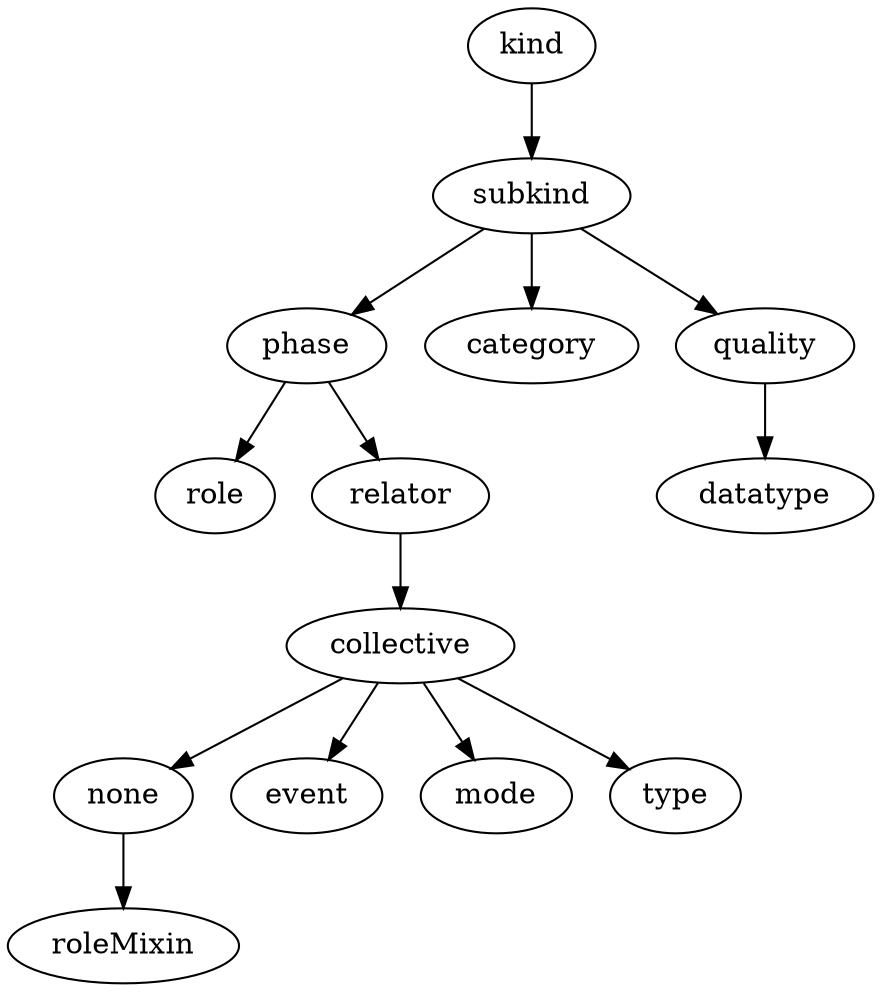strict digraph  {
kind;
subkind;
phase;
category;
quality;
role;
relator;
collective;
none;
event;
mode;
type;
roleMixin;
datatype;
kind -> subkind;
subkind -> phase;
subkind -> category;
subkind -> quality;
phase -> role;
phase -> relator;
quality -> datatype;
relator -> collective;
collective -> none;
collective -> event;
collective -> mode;
collective -> type;
none -> roleMixin;
}
